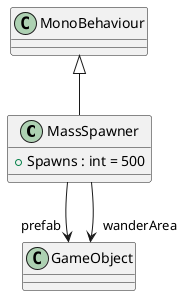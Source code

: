 @startuml
class MassSpawner {
    + Spawns : int = 500
}
MonoBehaviour <|-- MassSpawner
MassSpawner --> "prefab" GameObject
MassSpawner --> "wanderArea" GameObject
@enduml
